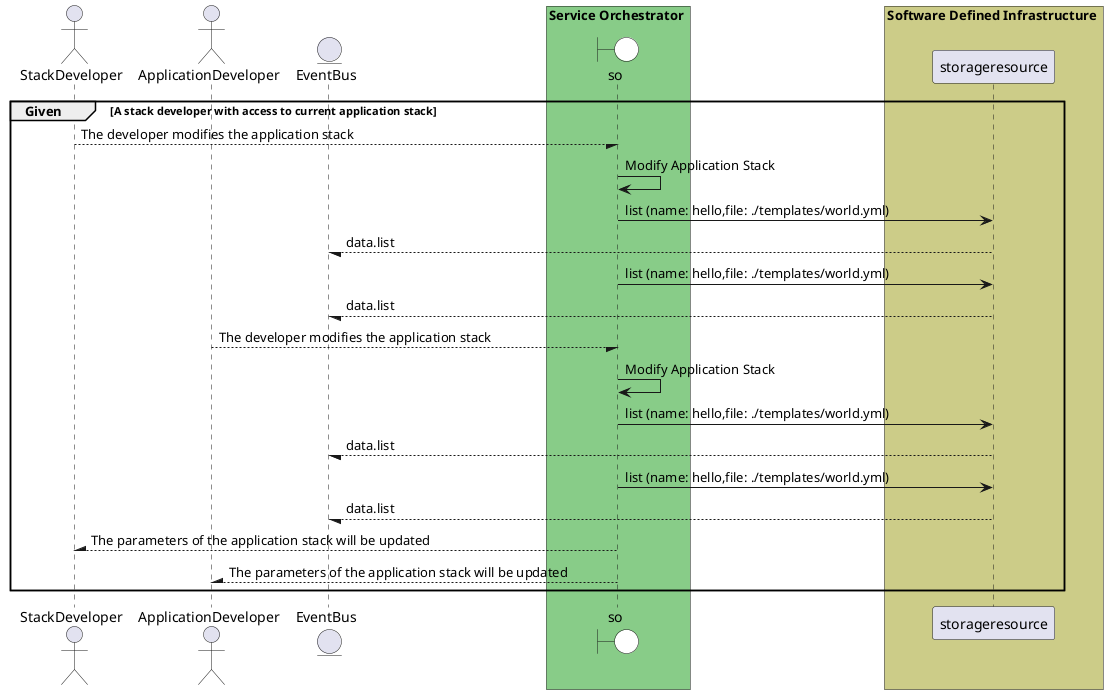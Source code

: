@startuml


actor "StackDeveloper"

actor "ApplicationDeveloper"


entity EventBus

box Service Orchestrator #88cc88
    boundary so #white
end box


box Software Defined Infrastructure #cccc88
            participant storageresource
    end box

group Given [A stack developer with access to current application stack]

"StackDeveloper" --/ so: The developer modifies the application stack
"so" -> so: Modify Application Stack

    so -> "storageresource": list (name: hello,file: ./templates/world.yml)

    "storageresource" --/ EventBus: data.list

    so -> "storageresource": list (name: hello,file: ./templates/world.yml)

    "storageresource" --/ EventBus: data.list


"ApplicationDeveloper" --/ so: The developer modifies the application stack
"so" -> so: Modify Application Stack

    so -> "storageresource": list (name: hello,file: ./templates/world.yml)

    "storageresource" --/ EventBus: data.list

    so -> "storageresource": list (name: hello,file: ./templates/world.yml)

    "storageresource" --/ EventBus: data.list



"StackDeveloper" /-- so: The parameters of the application stack will be updated

"ApplicationDeveloper" /-- so: The parameters of the application stack will be updated


end

@enduml
